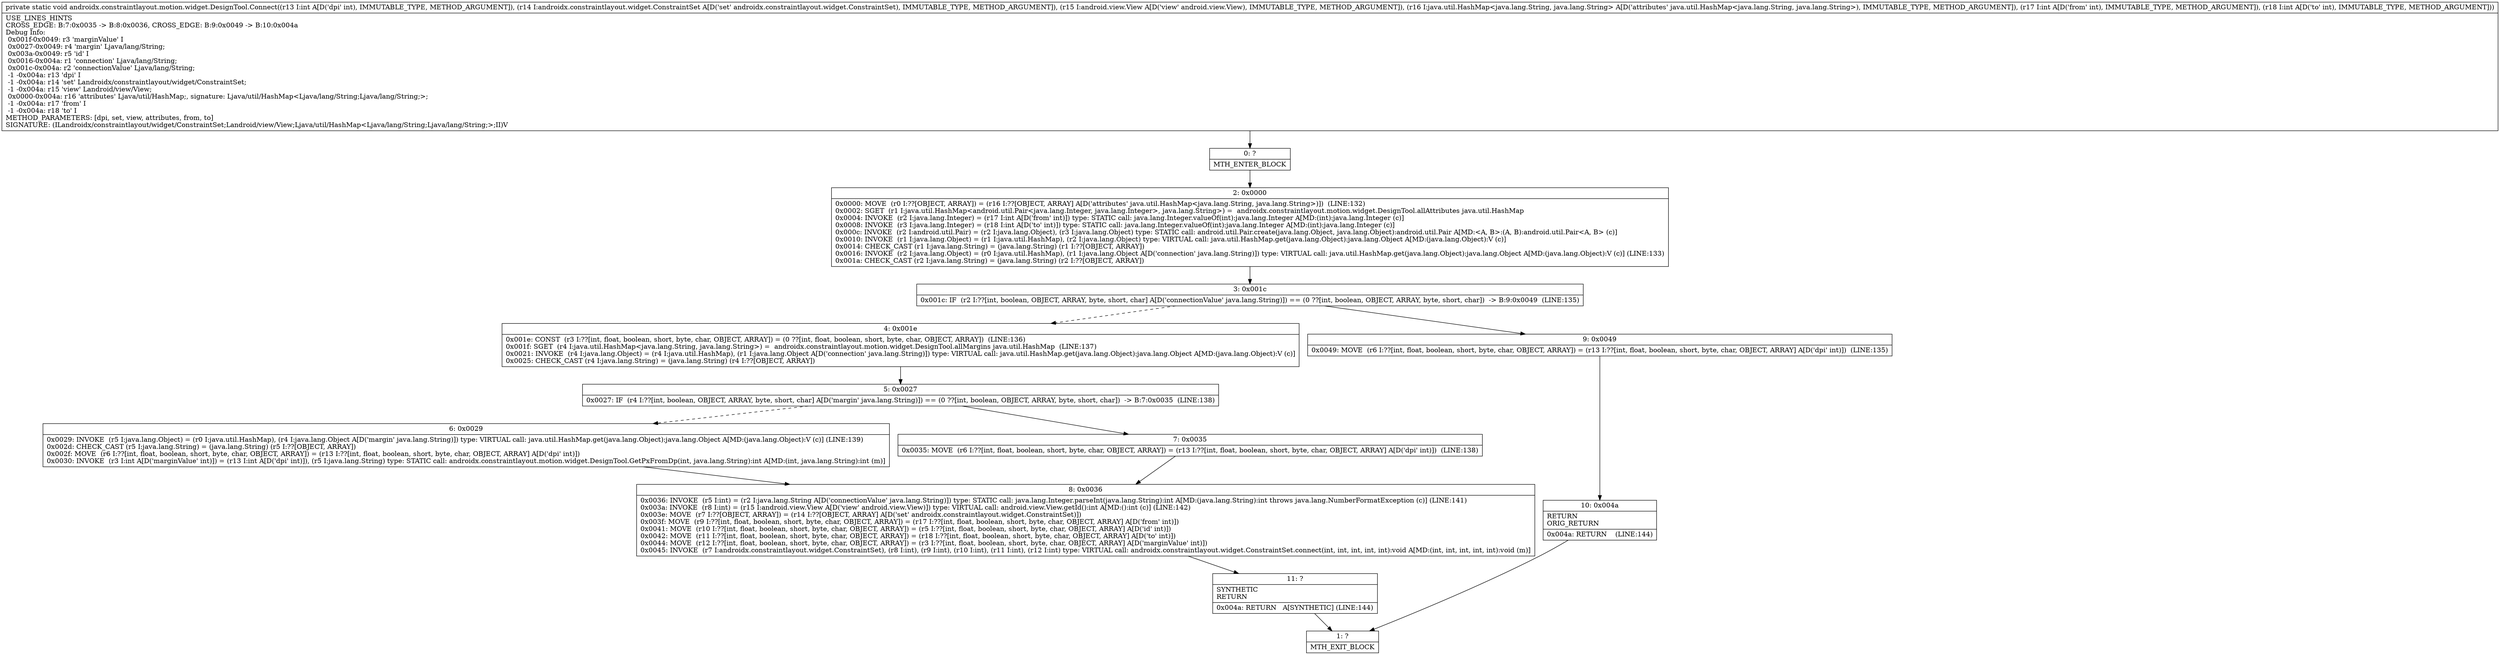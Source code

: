 digraph "CFG forandroidx.constraintlayout.motion.widget.DesignTool.Connect(ILandroidx\/constraintlayout\/widget\/ConstraintSet;Landroid\/view\/View;Ljava\/util\/HashMap;II)V" {
Node_0 [shape=record,label="{0\:\ ?|MTH_ENTER_BLOCK\l}"];
Node_2 [shape=record,label="{2\:\ 0x0000|0x0000: MOVE  (r0 I:??[OBJECT, ARRAY]) = (r16 I:??[OBJECT, ARRAY] A[D('attributes' java.util.HashMap\<java.lang.String, java.lang.String\>)])  (LINE:132)\l0x0002: SGET  (r1 I:java.util.HashMap\<android.util.Pair\<java.lang.Integer, java.lang.Integer\>, java.lang.String\>) =  androidx.constraintlayout.motion.widget.DesignTool.allAttributes java.util.HashMap \l0x0004: INVOKE  (r2 I:java.lang.Integer) = (r17 I:int A[D('from' int)]) type: STATIC call: java.lang.Integer.valueOf(int):java.lang.Integer A[MD:(int):java.lang.Integer (c)]\l0x0008: INVOKE  (r3 I:java.lang.Integer) = (r18 I:int A[D('to' int)]) type: STATIC call: java.lang.Integer.valueOf(int):java.lang.Integer A[MD:(int):java.lang.Integer (c)]\l0x000c: INVOKE  (r2 I:android.util.Pair) = (r2 I:java.lang.Object), (r3 I:java.lang.Object) type: STATIC call: android.util.Pair.create(java.lang.Object, java.lang.Object):android.util.Pair A[MD:\<A, B\>:(A, B):android.util.Pair\<A, B\> (c)]\l0x0010: INVOKE  (r1 I:java.lang.Object) = (r1 I:java.util.HashMap), (r2 I:java.lang.Object) type: VIRTUAL call: java.util.HashMap.get(java.lang.Object):java.lang.Object A[MD:(java.lang.Object):V (c)]\l0x0014: CHECK_CAST (r1 I:java.lang.String) = (java.lang.String) (r1 I:??[OBJECT, ARRAY]) \l0x0016: INVOKE  (r2 I:java.lang.Object) = (r0 I:java.util.HashMap), (r1 I:java.lang.Object A[D('connection' java.lang.String)]) type: VIRTUAL call: java.util.HashMap.get(java.lang.Object):java.lang.Object A[MD:(java.lang.Object):V (c)] (LINE:133)\l0x001a: CHECK_CAST (r2 I:java.lang.String) = (java.lang.String) (r2 I:??[OBJECT, ARRAY]) \l}"];
Node_3 [shape=record,label="{3\:\ 0x001c|0x001c: IF  (r2 I:??[int, boolean, OBJECT, ARRAY, byte, short, char] A[D('connectionValue' java.lang.String)]) == (0 ??[int, boolean, OBJECT, ARRAY, byte, short, char])  \-\> B:9:0x0049  (LINE:135)\l}"];
Node_4 [shape=record,label="{4\:\ 0x001e|0x001e: CONST  (r3 I:??[int, float, boolean, short, byte, char, OBJECT, ARRAY]) = (0 ??[int, float, boolean, short, byte, char, OBJECT, ARRAY])  (LINE:136)\l0x001f: SGET  (r4 I:java.util.HashMap\<java.lang.String, java.lang.String\>) =  androidx.constraintlayout.motion.widget.DesignTool.allMargins java.util.HashMap  (LINE:137)\l0x0021: INVOKE  (r4 I:java.lang.Object) = (r4 I:java.util.HashMap), (r1 I:java.lang.Object A[D('connection' java.lang.String)]) type: VIRTUAL call: java.util.HashMap.get(java.lang.Object):java.lang.Object A[MD:(java.lang.Object):V (c)]\l0x0025: CHECK_CAST (r4 I:java.lang.String) = (java.lang.String) (r4 I:??[OBJECT, ARRAY]) \l}"];
Node_5 [shape=record,label="{5\:\ 0x0027|0x0027: IF  (r4 I:??[int, boolean, OBJECT, ARRAY, byte, short, char] A[D('margin' java.lang.String)]) == (0 ??[int, boolean, OBJECT, ARRAY, byte, short, char])  \-\> B:7:0x0035  (LINE:138)\l}"];
Node_6 [shape=record,label="{6\:\ 0x0029|0x0029: INVOKE  (r5 I:java.lang.Object) = (r0 I:java.util.HashMap), (r4 I:java.lang.Object A[D('margin' java.lang.String)]) type: VIRTUAL call: java.util.HashMap.get(java.lang.Object):java.lang.Object A[MD:(java.lang.Object):V (c)] (LINE:139)\l0x002d: CHECK_CAST (r5 I:java.lang.String) = (java.lang.String) (r5 I:??[OBJECT, ARRAY]) \l0x002f: MOVE  (r6 I:??[int, float, boolean, short, byte, char, OBJECT, ARRAY]) = (r13 I:??[int, float, boolean, short, byte, char, OBJECT, ARRAY] A[D('dpi' int)]) \l0x0030: INVOKE  (r3 I:int A[D('marginValue' int)]) = (r13 I:int A[D('dpi' int)]), (r5 I:java.lang.String) type: STATIC call: androidx.constraintlayout.motion.widget.DesignTool.GetPxFromDp(int, java.lang.String):int A[MD:(int, java.lang.String):int (m)]\l}"];
Node_8 [shape=record,label="{8\:\ 0x0036|0x0036: INVOKE  (r5 I:int) = (r2 I:java.lang.String A[D('connectionValue' java.lang.String)]) type: STATIC call: java.lang.Integer.parseInt(java.lang.String):int A[MD:(java.lang.String):int throws java.lang.NumberFormatException (c)] (LINE:141)\l0x003a: INVOKE  (r8 I:int) = (r15 I:android.view.View A[D('view' android.view.View)]) type: VIRTUAL call: android.view.View.getId():int A[MD:():int (c)] (LINE:142)\l0x003e: MOVE  (r7 I:??[OBJECT, ARRAY]) = (r14 I:??[OBJECT, ARRAY] A[D('set' androidx.constraintlayout.widget.ConstraintSet)]) \l0x003f: MOVE  (r9 I:??[int, float, boolean, short, byte, char, OBJECT, ARRAY]) = (r17 I:??[int, float, boolean, short, byte, char, OBJECT, ARRAY] A[D('from' int)]) \l0x0041: MOVE  (r10 I:??[int, float, boolean, short, byte, char, OBJECT, ARRAY]) = (r5 I:??[int, float, boolean, short, byte, char, OBJECT, ARRAY] A[D('id' int)]) \l0x0042: MOVE  (r11 I:??[int, float, boolean, short, byte, char, OBJECT, ARRAY]) = (r18 I:??[int, float, boolean, short, byte, char, OBJECT, ARRAY] A[D('to' int)]) \l0x0044: MOVE  (r12 I:??[int, float, boolean, short, byte, char, OBJECT, ARRAY]) = (r3 I:??[int, float, boolean, short, byte, char, OBJECT, ARRAY] A[D('marginValue' int)]) \l0x0045: INVOKE  (r7 I:androidx.constraintlayout.widget.ConstraintSet), (r8 I:int), (r9 I:int), (r10 I:int), (r11 I:int), (r12 I:int) type: VIRTUAL call: androidx.constraintlayout.widget.ConstraintSet.connect(int, int, int, int, int):void A[MD:(int, int, int, int, int):void (m)]\l}"];
Node_11 [shape=record,label="{11\:\ ?|SYNTHETIC\lRETURN\l|0x004a: RETURN   A[SYNTHETIC] (LINE:144)\l}"];
Node_1 [shape=record,label="{1\:\ ?|MTH_EXIT_BLOCK\l}"];
Node_7 [shape=record,label="{7\:\ 0x0035|0x0035: MOVE  (r6 I:??[int, float, boolean, short, byte, char, OBJECT, ARRAY]) = (r13 I:??[int, float, boolean, short, byte, char, OBJECT, ARRAY] A[D('dpi' int)])  (LINE:138)\l}"];
Node_9 [shape=record,label="{9\:\ 0x0049|0x0049: MOVE  (r6 I:??[int, float, boolean, short, byte, char, OBJECT, ARRAY]) = (r13 I:??[int, float, boolean, short, byte, char, OBJECT, ARRAY] A[D('dpi' int)])  (LINE:135)\l}"];
Node_10 [shape=record,label="{10\:\ 0x004a|RETURN\lORIG_RETURN\l|0x004a: RETURN    (LINE:144)\l}"];
MethodNode[shape=record,label="{private static void androidx.constraintlayout.motion.widget.DesignTool.Connect((r13 I:int A[D('dpi' int), IMMUTABLE_TYPE, METHOD_ARGUMENT]), (r14 I:androidx.constraintlayout.widget.ConstraintSet A[D('set' androidx.constraintlayout.widget.ConstraintSet), IMMUTABLE_TYPE, METHOD_ARGUMENT]), (r15 I:android.view.View A[D('view' android.view.View), IMMUTABLE_TYPE, METHOD_ARGUMENT]), (r16 I:java.util.HashMap\<java.lang.String, java.lang.String\> A[D('attributes' java.util.HashMap\<java.lang.String, java.lang.String\>), IMMUTABLE_TYPE, METHOD_ARGUMENT]), (r17 I:int A[D('from' int), IMMUTABLE_TYPE, METHOD_ARGUMENT]), (r18 I:int A[D('to' int), IMMUTABLE_TYPE, METHOD_ARGUMENT]))  | USE_LINES_HINTS\lCROSS_EDGE: B:7:0x0035 \-\> B:8:0x0036, CROSS_EDGE: B:9:0x0049 \-\> B:10:0x004a\lDebug Info:\l  0x001f\-0x0049: r3 'marginValue' I\l  0x0027\-0x0049: r4 'margin' Ljava\/lang\/String;\l  0x003a\-0x0049: r5 'id' I\l  0x0016\-0x004a: r1 'connection' Ljava\/lang\/String;\l  0x001c\-0x004a: r2 'connectionValue' Ljava\/lang\/String;\l  \-1 \-0x004a: r13 'dpi' I\l  \-1 \-0x004a: r14 'set' Landroidx\/constraintlayout\/widget\/ConstraintSet;\l  \-1 \-0x004a: r15 'view' Landroid\/view\/View;\l  0x0000\-0x004a: r16 'attributes' Ljava\/util\/HashMap;, signature: Ljava\/util\/HashMap\<Ljava\/lang\/String;Ljava\/lang\/String;\>;\l  \-1 \-0x004a: r17 'from' I\l  \-1 \-0x004a: r18 'to' I\lMETHOD_PARAMETERS: [dpi, set, view, attributes, from, to]\lSIGNATURE: (ILandroidx\/constraintlayout\/widget\/ConstraintSet;Landroid\/view\/View;Ljava\/util\/HashMap\<Ljava\/lang\/String;Ljava\/lang\/String;\>;II)V\l}"];
MethodNode -> Node_0;Node_0 -> Node_2;
Node_2 -> Node_3;
Node_3 -> Node_4[style=dashed];
Node_3 -> Node_9;
Node_4 -> Node_5;
Node_5 -> Node_6[style=dashed];
Node_5 -> Node_7;
Node_6 -> Node_8;
Node_8 -> Node_11;
Node_11 -> Node_1;
Node_7 -> Node_8;
Node_9 -> Node_10;
Node_10 -> Node_1;
}

